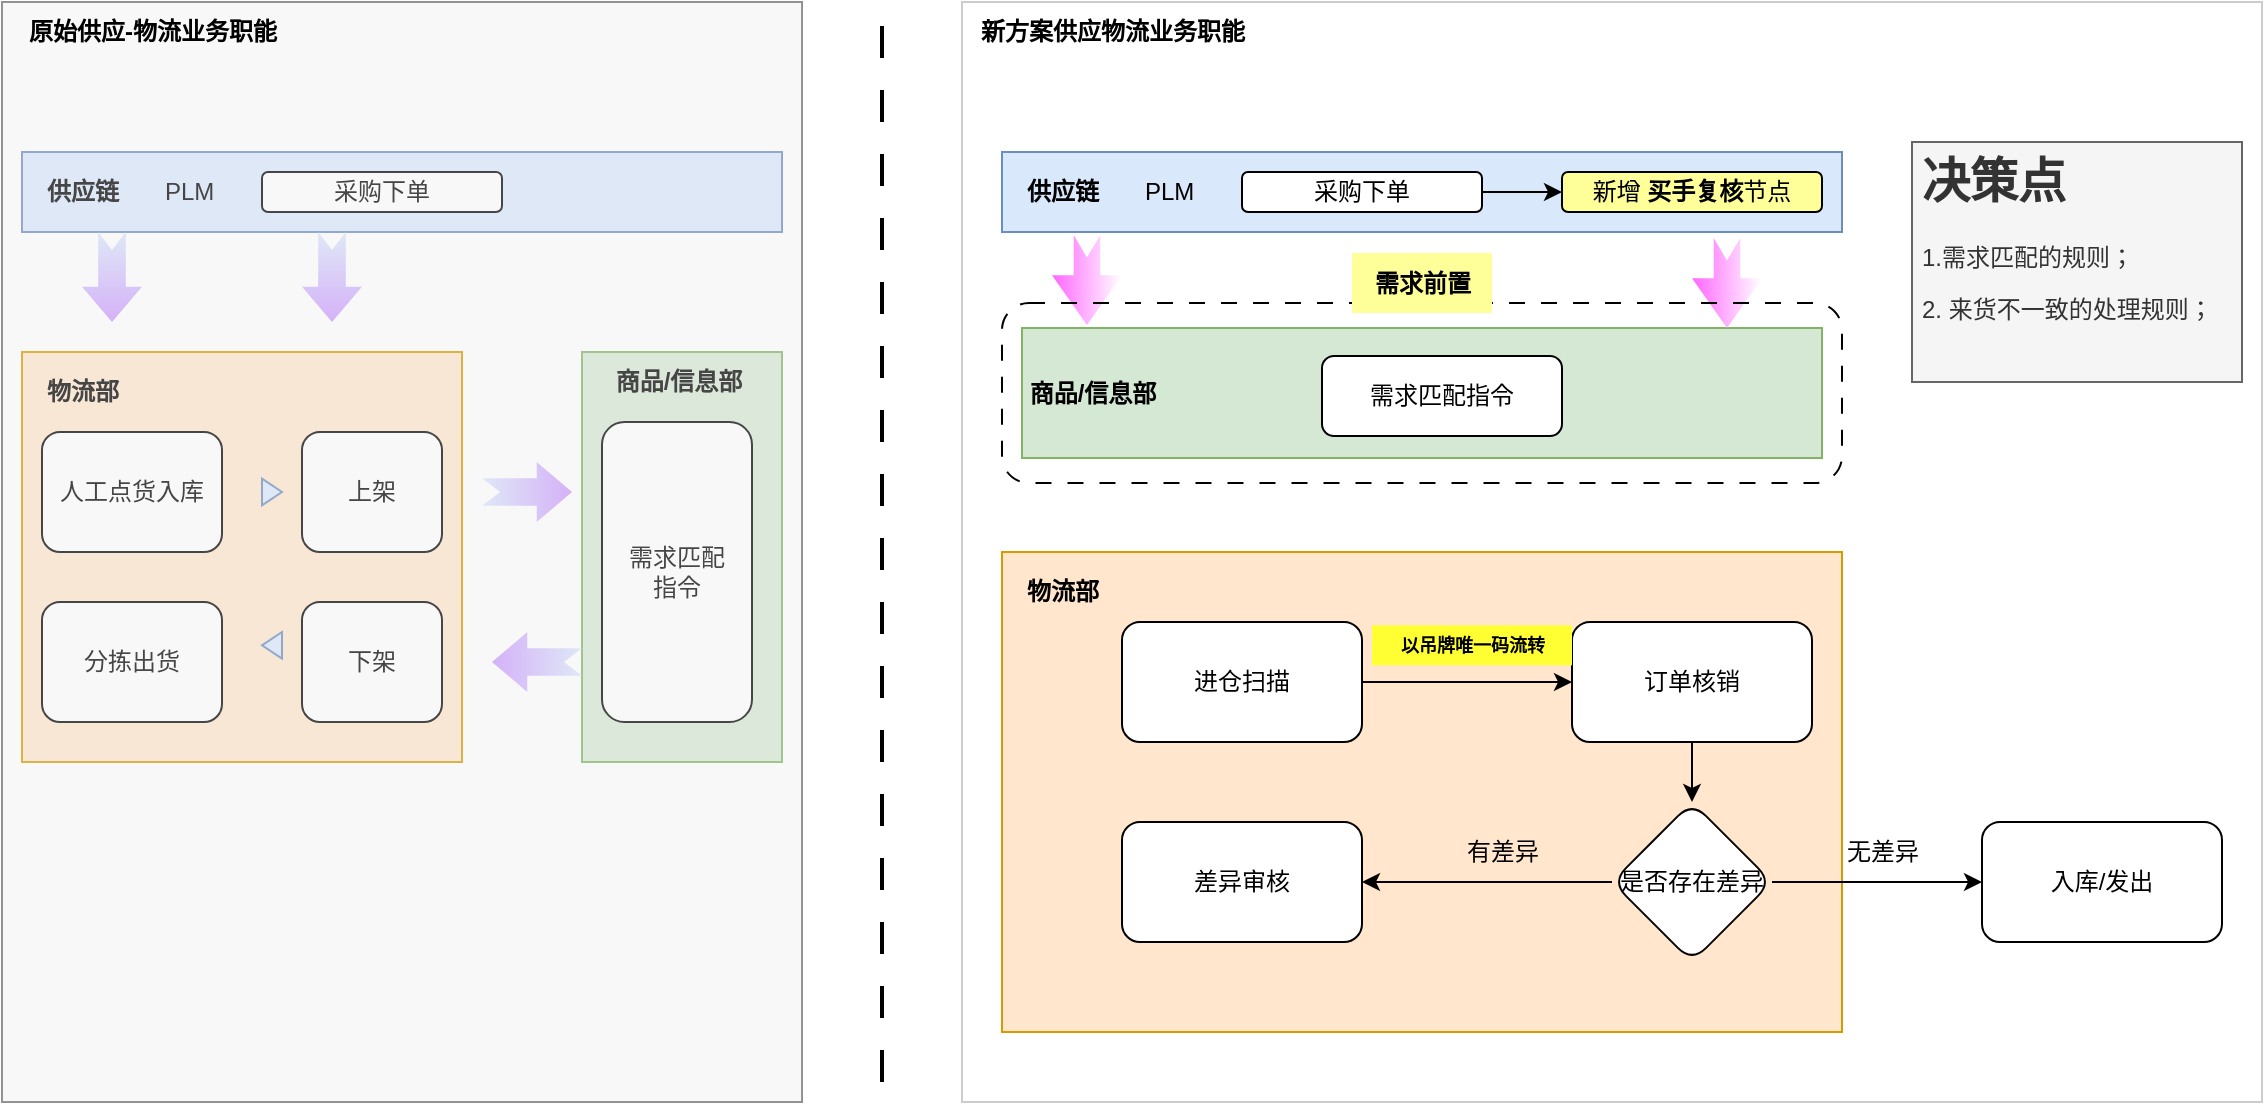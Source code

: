 <mxfile version="22.1.7" type="github">
  <diagram name="第 1 页" id="MfdU1NOvAqZ90NUEq-HO">
    <mxGraphModel dx="2037" dy="2335" grid="1" gridSize="10" guides="1" tooltips="1" connect="1" arrows="1" fold="1" page="1" pageScale="1" pageWidth="850" pageHeight="1100" math="0" shadow="0">
      <root>
        <mxCell id="0" />
        <mxCell id="1" parent="0" />
        <mxCell id="vt--YP0vScYUAHWYGEoM-1" value="" style="rounded=0;whiteSpace=wrap;html=1;strokeColor=#CCCCCC;" vertex="1" parent="1">
          <mxGeometry x="480" width="650" height="550" as="geometry" />
        </mxCell>
        <mxCell id="vt--YP0vScYUAHWYGEoM-2" value="" style="rounded=0;whiteSpace=wrap;html=1;fillColor=#dae8fc;strokeColor=#6c8ebf;" vertex="1" parent="1">
          <mxGeometry x="500" y="75" width="420" height="40" as="geometry" />
        </mxCell>
        <mxCell id="vt--YP0vScYUAHWYGEoM-3" value="供应链" style="text;html=1;align=center;verticalAlign=middle;resizable=0;points=[];autosize=1;strokeColor=none;fillColor=none;fontStyle=1" vertex="1" parent="1">
          <mxGeometry x="500" y="80" width="60" height="30" as="geometry" />
        </mxCell>
        <mxCell id="vt--YP0vScYUAHWYGEoM-4" value="PLM&amp;nbsp;" style="text;html=1;align=center;verticalAlign=middle;resizable=0;points=[];autosize=1;strokeColor=none;fillColor=none;" vertex="1" parent="1">
          <mxGeometry x="560" y="80" width="50" height="30" as="geometry" />
        </mxCell>
        <mxCell id="vt--YP0vScYUAHWYGEoM-8" value="" style="rounded=0;whiteSpace=wrap;html=1;fillColor=#ffe6cc;strokeColor=#d79b00;" vertex="1" parent="1">
          <mxGeometry x="500" y="275" width="420" height="240" as="geometry" />
        </mxCell>
        <mxCell id="vt--YP0vScYUAHWYGEoM-9" value="物流部" style="text;html=1;align=center;verticalAlign=middle;resizable=0;points=[];autosize=1;strokeColor=none;fillColor=none;fontStyle=1" vertex="1" parent="1">
          <mxGeometry x="500" y="280" width="60" height="30" as="geometry" />
        </mxCell>
        <mxCell id="vt--YP0vScYUAHWYGEoM-12" value="" style="edgeStyle=orthogonalEdgeStyle;rounded=0;orthogonalLoop=1;jettySize=auto;html=1;" edge="1" parent="1" source="vt--YP0vScYUAHWYGEoM-13" target="vt--YP0vScYUAHWYGEoM-18">
          <mxGeometry relative="1" as="geometry" />
        </mxCell>
        <mxCell id="vt--YP0vScYUAHWYGEoM-13" value="订单核销" style="rounded=1;whiteSpace=wrap;html=1;" vertex="1" parent="1">
          <mxGeometry x="785" y="310" width="120" height="60" as="geometry" />
        </mxCell>
        <mxCell id="vt--YP0vScYUAHWYGEoM-61" value="" style="edgeStyle=orthogonalEdgeStyle;rounded=0;orthogonalLoop=1;jettySize=auto;html=1;" edge="1" parent="1" source="vt--YP0vScYUAHWYGEoM-14" target="vt--YP0vScYUAHWYGEoM-60">
          <mxGeometry relative="1" as="geometry" />
        </mxCell>
        <mxCell id="vt--YP0vScYUAHWYGEoM-14" value="采购下单" style="rounded=1;whiteSpace=wrap;html=1;" vertex="1" parent="1">
          <mxGeometry x="620" y="85" width="120" height="20" as="geometry" />
        </mxCell>
        <mxCell id="vt--YP0vScYUAHWYGEoM-15" value="以吊牌唯一码流转" style="text;html=1;align=center;verticalAlign=middle;resizable=0;points=[];autosize=1;strokeColor=none;fillColor=#FFFF33;fontSize=9;fontStyle=1" vertex="1" parent="1">
          <mxGeometry x="685" y="311.66" width="100" height="20" as="geometry" />
        </mxCell>
        <mxCell id="vt--YP0vScYUAHWYGEoM-16" value="" style="edgeStyle=orthogonalEdgeStyle;rounded=0;orthogonalLoop=1;jettySize=auto;html=1;" edge="1" parent="1" source="vt--YP0vScYUAHWYGEoM-18" target="vt--YP0vScYUAHWYGEoM-19">
          <mxGeometry relative="1" as="geometry" />
        </mxCell>
        <mxCell id="vt--YP0vScYUAHWYGEoM-17" value="" style="edgeStyle=orthogonalEdgeStyle;rounded=0;orthogonalLoop=1;jettySize=auto;html=1;" edge="1" parent="1" source="vt--YP0vScYUAHWYGEoM-18" target="vt--YP0vScYUAHWYGEoM-20">
          <mxGeometry relative="1" as="geometry" />
        </mxCell>
        <mxCell id="vt--YP0vScYUAHWYGEoM-18" value="是否存在差异" style="rhombus;whiteSpace=wrap;html=1;rounded=1;" vertex="1" parent="1">
          <mxGeometry x="805" y="400" width="80" height="80" as="geometry" />
        </mxCell>
        <mxCell id="vt--YP0vScYUAHWYGEoM-19" value="入库/发出" style="whiteSpace=wrap;html=1;rounded=1;" vertex="1" parent="1">
          <mxGeometry x="990" y="410" width="120" height="60" as="geometry" />
        </mxCell>
        <mxCell id="vt--YP0vScYUAHWYGEoM-20" value="差异审核" style="whiteSpace=wrap;html=1;rounded=1;" vertex="1" parent="1">
          <mxGeometry x="560" y="410" width="120" height="60" as="geometry" />
        </mxCell>
        <mxCell id="vt--YP0vScYUAHWYGEoM-21" value="" style="rounded=0;whiteSpace=wrap;html=1;fillColor=#d5e8d4;strokeColor=#82b366;" vertex="1" parent="1">
          <mxGeometry x="510" y="163" width="400" height="65" as="geometry" />
        </mxCell>
        <mxCell id="vt--YP0vScYUAHWYGEoM-29" value="" style="rounded=0;whiteSpace=wrap;html=1;gradientColor=none;strokeColor=#CCCCCC;" vertex="1" parent="1">
          <mxGeometry width="400" height="550" as="geometry" />
        </mxCell>
        <mxCell id="vt--YP0vScYUAHWYGEoM-30" value="" style="rounded=0;whiteSpace=wrap;html=1;fillColor=#dae8fc;strokeColor=#6c8ebf;" vertex="1" parent="1">
          <mxGeometry x="10" y="75" width="380" height="40" as="geometry" />
        </mxCell>
        <mxCell id="vt--YP0vScYUAHWYGEoM-31" value="供应链" style="text;html=1;align=center;verticalAlign=middle;resizable=0;points=[];autosize=1;strokeColor=none;fillColor=none;fontStyle=1" vertex="1" parent="1">
          <mxGeometry x="10" y="80" width="60" height="30" as="geometry" />
        </mxCell>
        <mxCell id="vt--YP0vScYUAHWYGEoM-32" value="PLM&amp;nbsp;" style="text;html=1;align=center;verticalAlign=middle;resizable=0;points=[];autosize=1;strokeColor=none;fillColor=none;" vertex="1" parent="1">
          <mxGeometry x="70" y="80" width="50" height="30" as="geometry" />
        </mxCell>
        <mxCell id="vt--YP0vScYUAHWYGEoM-33" value="采购下单" style="rounded=1;whiteSpace=wrap;html=1;" vertex="1" parent="1">
          <mxGeometry x="130" y="85" width="120" height="20" as="geometry" />
        </mxCell>
        <mxCell id="vt--YP0vScYUAHWYGEoM-36" value="" style="rounded=0;whiteSpace=wrap;html=1;fillColor=#d5e8d4;strokeColor=#82b366;" vertex="1" parent="1">
          <mxGeometry x="290" y="175" width="100" height="205" as="geometry" />
        </mxCell>
        <mxCell id="vt--YP0vScYUAHWYGEoM-37" value="商品/信息部" style="text;html=1;align=center;verticalAlign=middle;resizable=0;points=[];autosize=1;strokeColor=none;fillColor=none;fontStyle=1" vertex="1" parent="1">
          <mxGeometry x="292.5" y="175" width="90" height="30" as="geometry" />
        </mxCell>
        <mxCell id="vt--YP0vScYUAHWYGEoM-40" value="需求匹配&lt;br&gt;指令" style="rounded=1;whiteSpace=wrap;html=1;" vertex="1" parent="1">
          <mxGeometry x="300" y="210" width="75" height="150" as="geometry" />
        </mxCell>
        <mxCell id="vt--YP0vScYUAHWYGEoM-41" value="" style="rounded=0;whiteSpace=wrap;html=1;fillColor=#ffe6cc;strokeColor=#d79b00;" vertex="1" parent="1">
          <mxGeometry x="10" y="175" width="220" height="205" as="geometry" />
        </mxCell>
        <mxCell id="vt--YP0vScYUAHWYGEoM-42" value="物流部" style="text;html=1;align=center;verticalAlign=middle;resizable=0;points=[];autosize=1;strokeColor=none;fillColor=none;fontStyle=1" vertex="1" parent="1">
          <mxGeometry x="10" y="180" width="60" height="30" as="geometry" />
        </mxCell>
        <mxCell id="vt--YP0vScYUAHWYGEoM-44" value="人工点货入库" style="rounded=1;whiteSpace=wrap;html=1;" vertex="1" parent="1">
          <mxGeometry x="20" y="215" width="90" height="60" as="geometry" />
        </mxCell>
        <mxCell id="vt--YP0vScYUAHWYGEoM-46" value="上架" style="rounded=1;whiteSpace=wrap;html=1;" vertex="1" parent="1">
          <mxGeometry x="150" y="215" width="70" height="60" as="geometry" />
        </mxCell>
        <mxCell id="vt--YP0vScYUAHWYGEoM-47" value="下架" style="rounded=1;whiteSpace=wrap;html=1;" vertex="1" parent="1">
          <mxGeometry x="150" y="300" width="70" height="60" as="geometry" />
        </mxCell>
        <mxCell id="vt--YP0vScYUAHWYGEoM-48" value="分拣出货" style="rounded=1;whiteSpace=wrap;html=1;" vertex="1" parent="1">
          <mxGeometry x="20" y="300" width="90" height="60" as="geometry" />
        </mxCell>
        <mxCell id="vt--YP0vScYUAHWYGEoM-49" value="" style="triangle;whiteSpace=wrap;html=1;fillColor=#dae8fc;strokeColor=#6c8ebf;" vertex="1" parent="1">
          <mxGeometry x="130" y="238.34" width="10" height="13.33" as="geometry" />
        </mxCell>
        <mxCell id="vt--YP0vScYUAHWYGEoM-51" value="" style="triangle;whiteSpace=wrap;html=1;fillColor=#dae8fc;strokeColor=#6c8ebf;flipH=1;" vertex="1" parent="1">
          <mxGeometry x="130" y="315" width="10" height="13.33" as="geometry" />
        </mxCell>
        <mxCell id="vt--YP0vScYUAHWYGEoM-52" value="" style="html=1;shadow=0;dashed=0;align=center;verticalAlign=middle;shape=mxgraph.arrows2.arrow;dy=0.54;dx=17.64;notch=9.05;flipV=1;flipH=1;direction=north;fillColor=#dae8fc;strokeColor=none;gradientColor=#CC99FF;gradientDirection=east;" vertex="1" parent="1">
          <mxGeometry x="40" y="115" width="30" height="45" as="geometry" />
        </mxCell>
        <mxCell id="vt--YP0vScYUAHWYGEoM-54" value="" style="html=1;shadow=0;dashed=0;align=center;verticalAlign=middle;shape=mxgraph.arrows2.arrow;dy=0.54;dx=17.64;notch=9.05;flipV=1;flipH=1;direction=north;fillColor=#dae8fc;strokeColor=none;gradientColor=#CC99FF;gradientDirection=east;" vertex="1" parent="1">
          <mxGeometry x="150" y="115" width="30" height="45" as="geometry" />
        </mxCell>
        <mxCell id="vt--YP0vScYUAHWYGEoM-55" value="" style="html=1;shadow=0;dashed=0;align=center;verticalAlign=middle;shape=mxgraph.arrows2.arrow;dy=0.54;dx=17.64;notch=9.05;flipV=1;flipH=1;direction=east;fillColor=#dae8fc;strokeColor=none;gradientColor=#CC99FF;gradientDirection=east;" vertex="1" parent="1">
          <mxGeometry x="245" y="315" width="45" height="30" as="geometry" />
        </mxCell>
        <mxCell id="vt--YP0vScYUAHWYGEoM-56" value="" style="html=1;shadow=0;dashed=0;align=center;verticalAlign=middle;shape=mxgraph.arrows2.arrow;dy=0.54;dx=17.64;notch=9.05;flipV=1;flipH=0;direction=east;fillColor=#dae8fc;strokeColor=none;gradientColor=#CC99FF;gradientDirection=east;" vertex="1" parent="1">
          <mxGeometry x="240" y="230.01" width="45" height="30" as="geometry" />
        </mxCell>
        <mxCell id="vt--YP0vScYUAHWYGEoM-57" value="" style="rounded=0;whiteSpace=wrap;html=1;fillColor=#E6E6E6;opacity=30;" vertex="1" parent="1">
          <mxGeometry width="400" height="550" as="geometry" />
        </mxCell>
        <mxCell id="vt--YP0vScYUAHWYGEoM-58" value="原始供应-物流业务职能" style="text;html=1;align=center;verticalAlign=middle;resizable=0;points=[];autosize=1;strokeColor=none;fillColor=none;fontStyle=1" vertex="1" parent="1">
          <mxGeometry width="150" height="30" as="geometry" />
        </mxCell>
        <mxCell id="vt--YP0vScYUAHWYGEoM-59" value="新方案供应物流业务职能" style="text;html=1;align=center;verticalAlign=middle;resizable=0;points=[];autosize=1;strokeColor=none;fillColor=none;fontStyle=1" vertex="1" parent="1">
          <mxGeometry x="475" width="160" height="30" as="geometry" />
        </mxCell>
        <mxCell id="vt--YP0vScYUAHWYGEoM-60" value="新增 &lt;b&gt;买手复核&lt;/b&gt;节点" style="rounded=1;whiteSpace=wrap;html=1;fillColor=#FFFF99;" vertex="1" parent="1">
          <mxGeometry x="780" y="85" width="130" height="20" as="geometry" />
        </mxCell>
        <mxCell id="vt--YP0vScYUAHWYGEoM-62" value="商品/信息部" style="text;html=1;align=center;verticalAlign=middle;resizable=0;points=[];autosize=1;strokeColor=none;fillColor=none;fontStyle=1" vertex="1" parent="1">
          <mxGeometry x="500" y="180.5" width="90" height="30" as="geometry" />
        </mxCell>
        <mxCell id="vt--YP0vScYUAHWYGEoM-63" value="需求匹配指令" style="rounded=1;whiteSpace=wrap;html=1;" vertex="1" parent="1">
          <mxGeometry x="660" y="177" width="120" height="40" as="geometry" />
        </mxCell>
        <mxCell id="vt--YP0vScYUAHWYGEoM-64" value="" style="html=1;shadow=0;dashed=0;align=center;verticalAlign=middle;shape=mxgraph.arrows2.arrow;dy=0.62;dx=24.91;notch=11.26;direction=south;strokeColor=none;gradientColor=#FF66FF;fillColor=default;" vertex="1" parent="1">
          <mxGeometry x="525" y="116.5" width="35" height="45" as="geometry" />
        </mxCell>
        <mxCell id="vt--YP0vScYUAHWYGEoM-65" value="" style="html=1;shadow=0;dashed=0;align=center;verticalAlign=middle;shape=mxgraph.arrows2.arrow;dy=0.62;dx=24.91;notch=11.26;direction=south;strokeColor=none;gradientColor=#FF66FF;fillColor=default;" vertex="1" parent="1">
          <mxGeometry x="845" y="118" width="35" height="45" as="geometry" />
        </mxCell>
        <mxCell id="vt--YP0vScYUAHWYGEoM-66" value="" style="rounded=1;whiteSpace=wrap;html=1;dashed=1;dashPattern=8 8;fillColor=none;" vertex="1" parent="1">
          <mxGeometry x="500" y="150.5" width="420" height="90" as="geometry" />
        </mxCell>
        <mxCell id="vt--YP0vScYUAHWYGEoM-67" value="需求前置" style="text;html=1;align=center;verticalAlign=middle;resizable=0;points=[];autosize=1;strokeColor=none;fillColor=#FFFF99;fontStyle=1" vertex="1" parent="1">
          <mxGeometry x="675" y="125.5" width="70" height="30" as="geometry" />
        </mxCell>
        <mxCell id="vt--YP0vScYUAHWYGEoM-70" value="" style="edgeStyle=orthogonalEdgeStyle;rounded=0;orthogonalLoop=1;jettySize=auto;html=1;entryX=0;entryY=0.5;entryDx=0;entryDy=0;" edge="1" parent="1" source="vt--YP0vScYUAHWYGEoM-68" target="vt--YP0vScYUAHWYGEoM-13">
          <mxGeometry relative="1" as="geometry" />
        </mxCell>
        <mxCell id="vt--YP0vScYUAHWYGEoM-68" value="进仓扫描" style="rounded=1;whiteSpace=wrap;html=1;" vertex="1" parent="1">
          <mxGeometry x="560" y="310" width="120" height="60" as="geometry" />
        </mxCell>
        <mxCell id="vt--YP0vScYUAHWYGEoM-71" value="无差异" style="text;html=1;align=center;verticalAlign=middle;resizable=0;points=[];autosize=1;strokeColor=none;fillColor=none;" vertex="1" parent="1">
          <mxGeometry x="910" y="410" width="60" height="30" as="geometry" />
        </mxCell>
        <mxCell id="vt--YP0vScYUAHWYGEoM-72" value="有差异" style="text;html=1;align=center;verticalAlign=middle;resizable=0;points=[];autosize=1;strokeColor=none;fillColor=none;" vertex="1" parent="1">
          <mxGeometry x="720" y="410" width="60" height="30" as="geometry" />
        </mxCell>
        <mxCell id="vt--YP0vScYUAHWYGEoM-73" value="&lt;h1&gt;决策点&lt;/h1&gt;&lt;p&gt;1.&lt;span style=&quot;background-color: initial;&quot;&gt;需求匹配的规则；&lt;/span&gt;&lt;/p&gt;&lt;p&gt;&lt;span style=&quot;background-color: initial;&quot;&gt;2. 来货不一致的处理规则；&lt;/span&gt;&lt;/p&gt;&lt;p&gt;&lt;span style=&quot;background-color: initial;&quot;&gt;&lt;br&gt;&lt;/span&gt;&lt;/p&gt;" style="text;html=1;strokeColor=#666666;fillColor=#f5f5f5;spacing=5;spacingTop=-20;whiteSpace=wrap;overflow=hidden;rounded=0;fontColor=#333333;" vertex="1" parent="1">
          <mxGeometry x="955" y="70" width="165" height="120" as="geometry" />
        </mxCell>
        <mxCell id="vt--YP0vScYUAHWYGEoM-74" value="" style="endArrow=none;html=1;rounded=0;dashed=1;dashPattern=8 8;strokeWidth=2;" edge="1" parent="1">
          <mxGeometry width="50" height="50" relative="1" as="geometry">
            <mxPoint x="440" y="540" as="sourcePoint" />
            <mxPoint x="440" as="targetPoint" />
            <Array as="points">
              <mxPoint x="440" y="70" />
            </Array>
          </mxGeometry>
        </mxCell>
      </root>
    </mxGraphModel>
  </diagram>
</mxfile>
